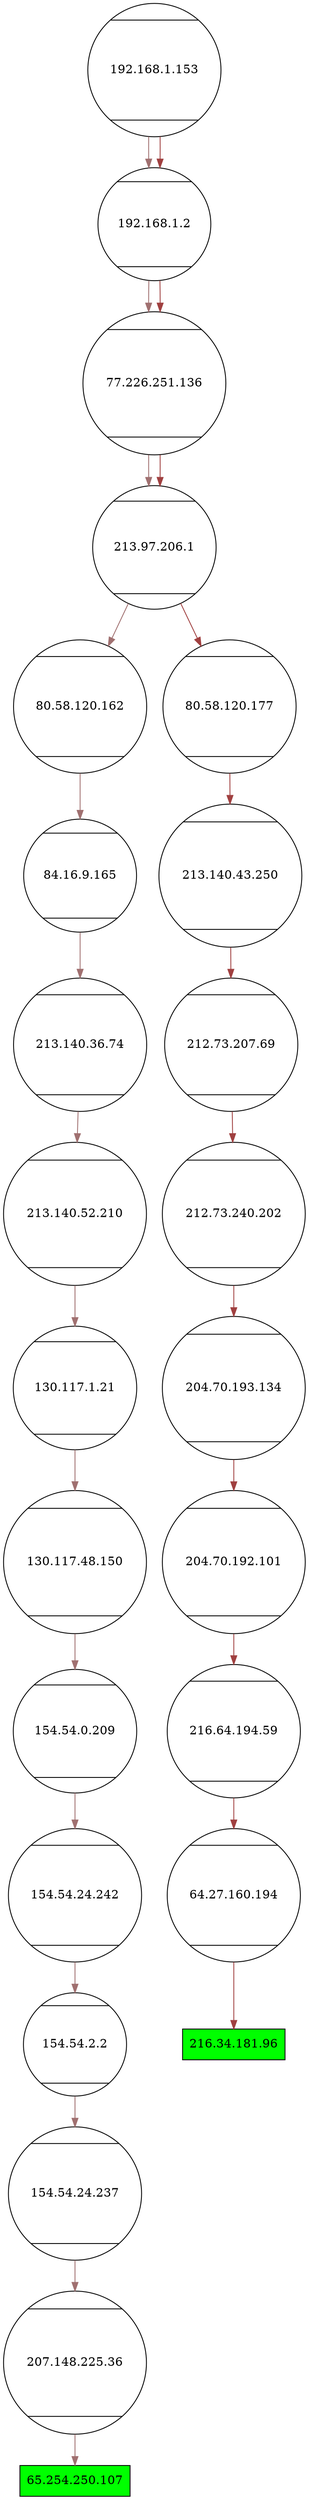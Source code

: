 digraph trace {

	node [shape=Mcircle,color=black,style=solid];

#Reachable Hosts
	"65.254.250.107" [shape=record,color=black,fillcolor=green,style=filled,label="65.254.250.107"];
	"216.34.181.96" [shape=record,color=black,fillcolor=green,style=filled,label="216.34.181.96"];
	

#-- ['192.168.1.153', '65.254.250.107']

	edge [color="#a07070"];
	"192.168.1.153"->
	"192.168.1.2"->
	"77.226.251.136"->
	"213.97.206.1"->
	"80.58.120.162"->
	"84.16.9.165"->
	"213.140.36.74"->
	"213.140.52.210"->
	"130.117.1.21"->
	"130.117.48.150"->
	"154.54.0.209"->
	"154.54.24.242"->
	"154.54.2.2"->
	"154.54.24.237"->
	"207.148.225.36"->
	"65.254.250.107";

#-- ['192.168.1.153', '216.34.181.96']

	edge [color="#a04040"];
	"192.168.1.153"->
	"192.168.1.2"->
	"77.226.251.136"->
	"213.97.206.1"->
	"80.58.120.177"->
	"213.140.43.250"->
	"212.73.207.69"->
	"212.73.240.202"->
	"204.70.193.134"->
	"204.70.192.101"->
	"216.64.194.59"->
	"64.27.160.194"->
	"216.34.181.96";

}
